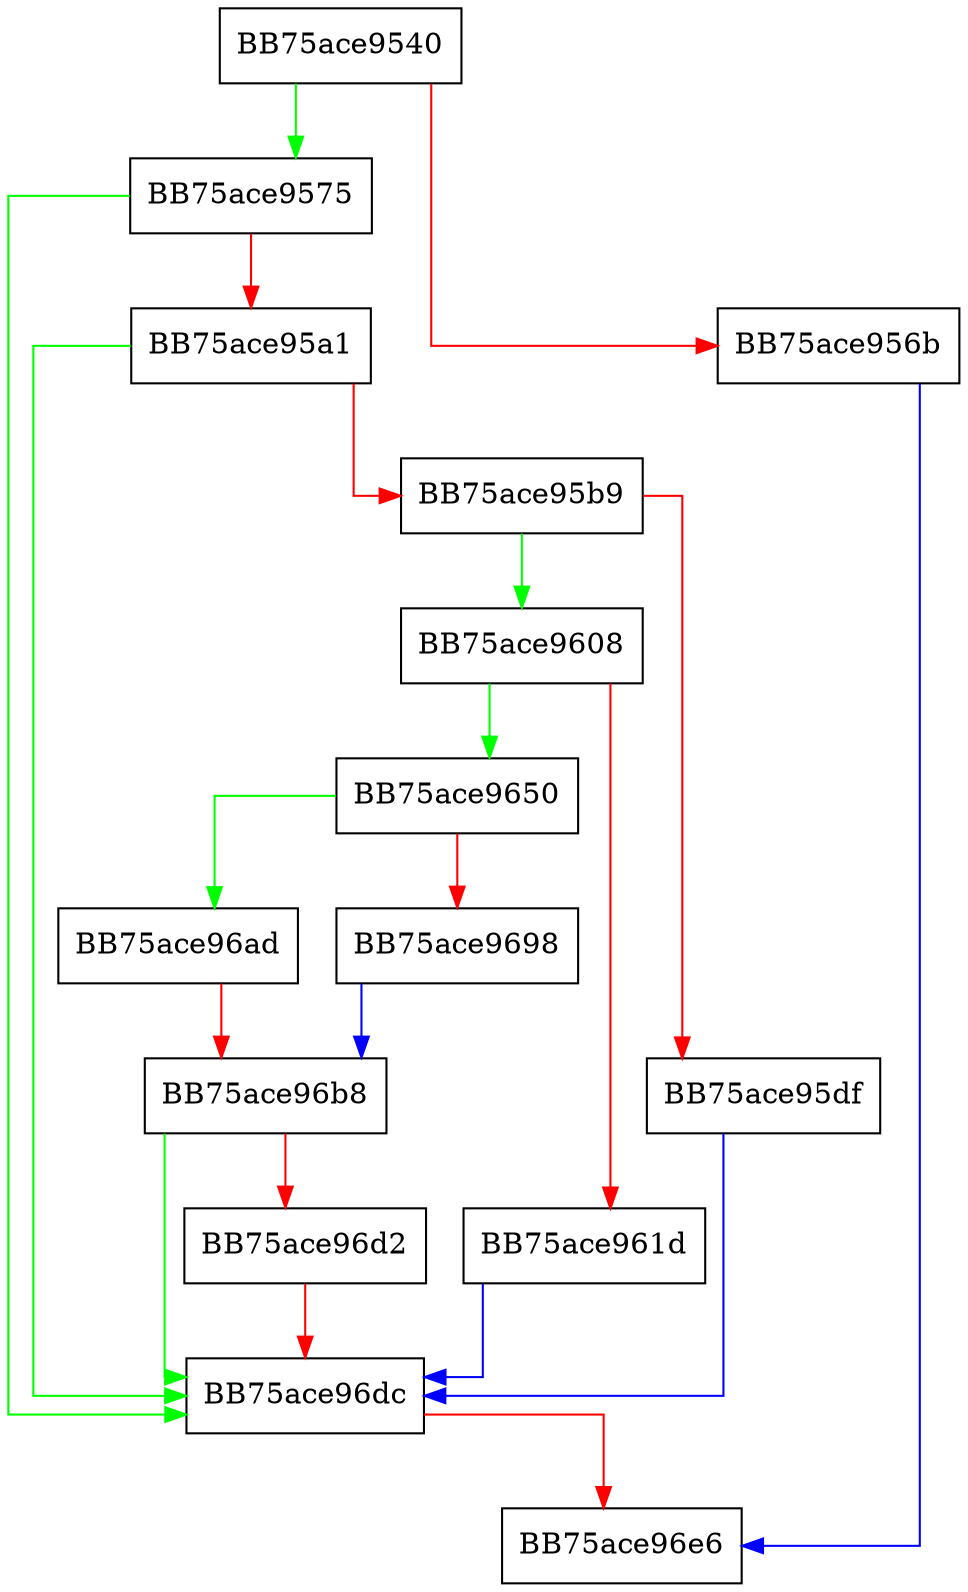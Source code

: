 digraph decode_async {
  node [shape="box"];
  graph [splines=ortho];
  BB75ace9540 -> BB75ace9575 [color="green"];
  BB75ace9540 -> BB75ace956b [color="red"];
  BB75ace956b -> BB75ace96e6 [color="blue"];
  BB75ace9575 -> BB75ace96dc [color="green"];
  BB75ace9575 -> BB75ace95a1 [color="red"];
  BB75ace95a1 -> BB75ace96dc [color="green"];
  BB75ace95a1 -> BB75ace95b9 [color="red"];
  BB75ace95b9 -> BB75ace9608 [color="green"];
  BB75ace95b9 -> BB75ace95df [color="red"];
  BB75ace95df -> BB75ace96dc [color="blue"];
  BB75ace9608 -> BB75ace9650 [color="green"];
  BB75ace9608 -> BB75ace961d [color="red"];
  BB75ace961d -> BB75ace96dc [color="blue"];
  BB75ace9650 -> BB75ace96ad [color="green"];
  BB75ace9650 -> BB75ace9698 [color="red"];
  BB75ace9698 -> BB75ace96b8 [color="blue"];
  BB75ace96ad -> BB75ace96b8 [color="red"];
  BB75ace96b8 -> BB75ace96dc [color="green"];
  BB75ace96b8 -> BB75ace96d2 [color="red"];
  BB75ace96d2 -> BB75ace96dc [color="red"];
  BB75ace96dc -> BB75ace96e6 [color="red"];
}